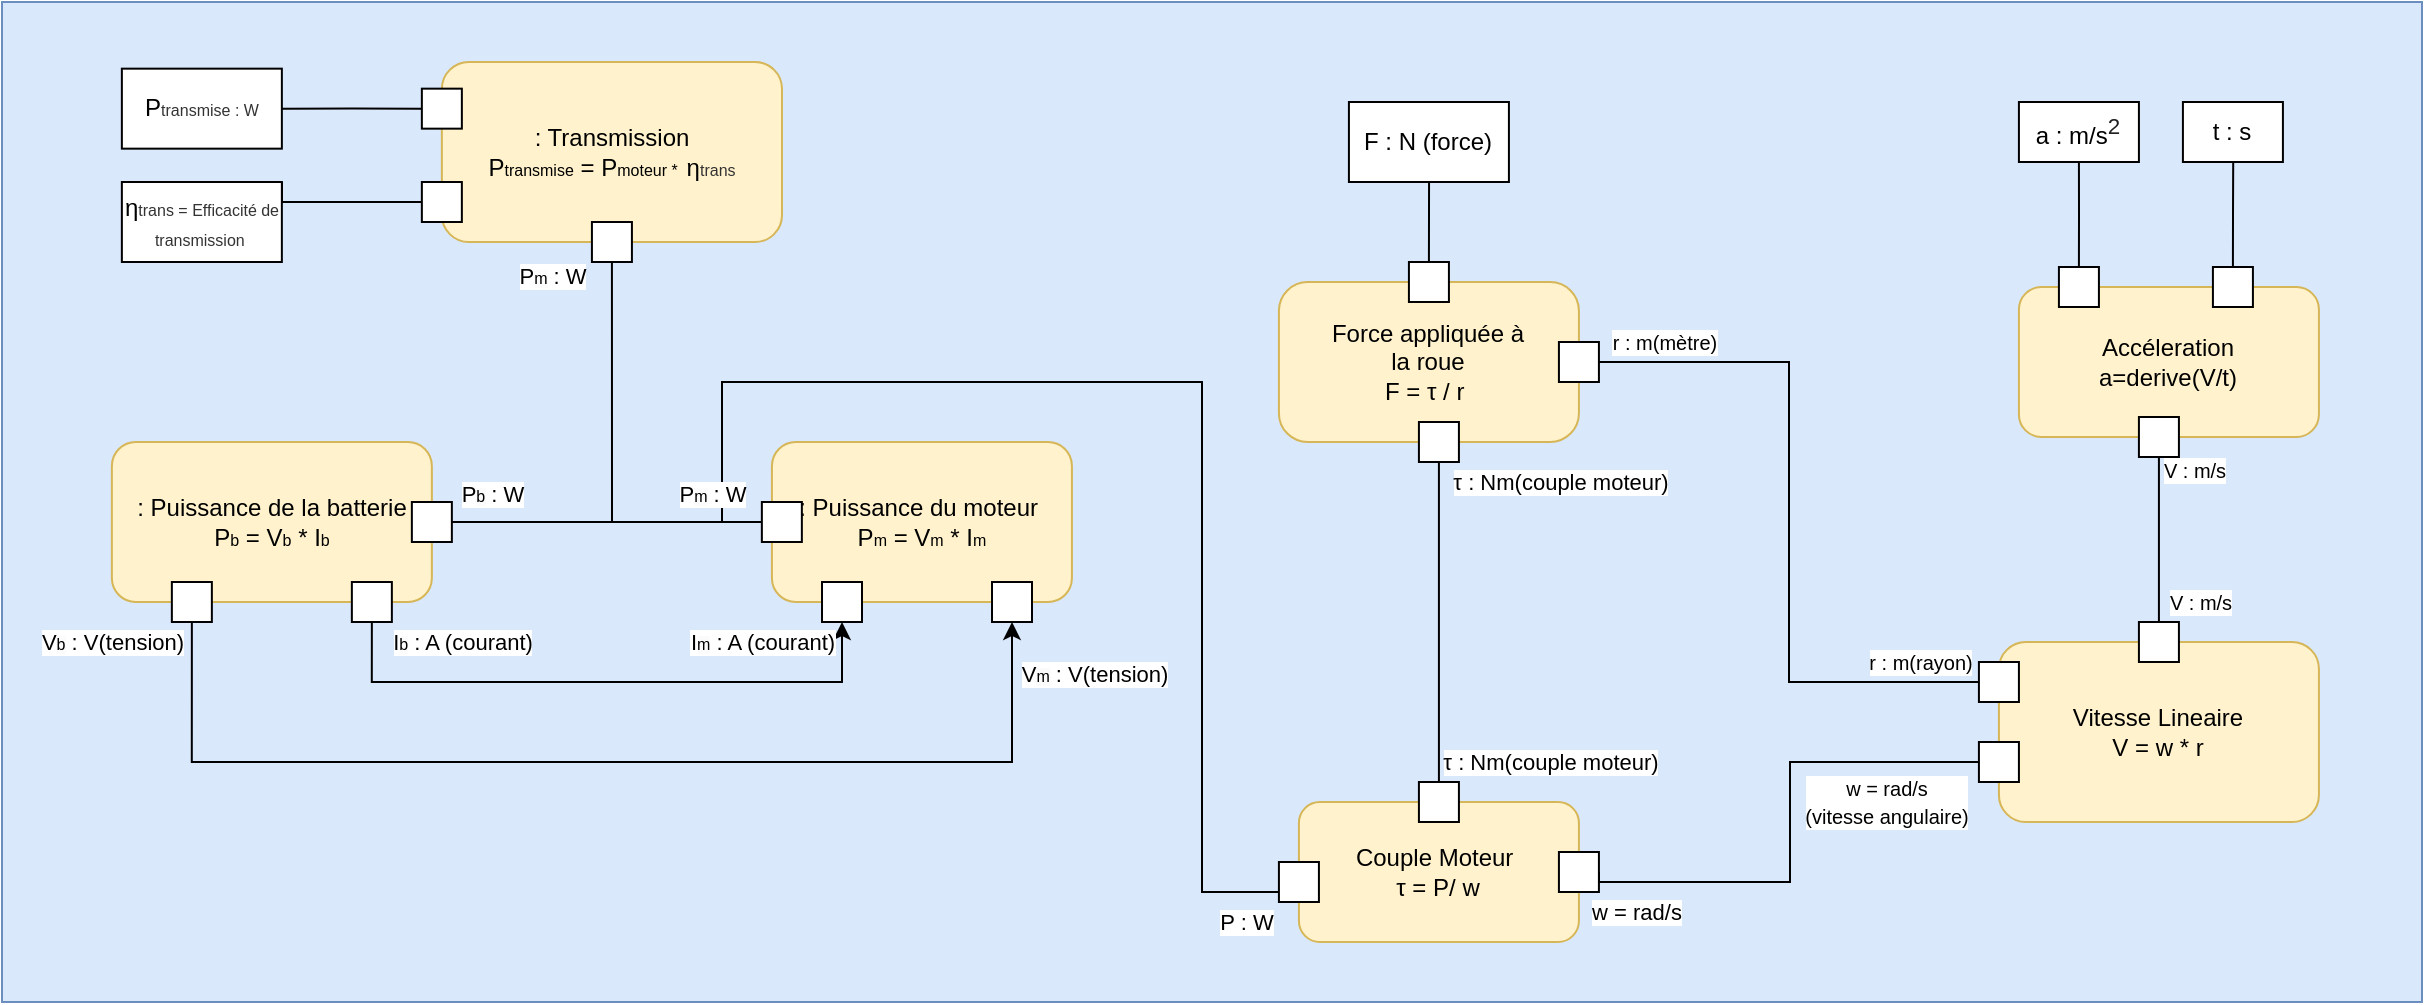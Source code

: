<mxfile version="22.1.20" type="github">
  <diagram name="Page-1" id="2GRAYQbGgwGCQ1bq4cRz">
    <mxGraphModel dx="1059" dy="560" grid="1" gridSize="10" guides="1" tooltips="1" connect="1" arrows="1" fold="1" page="1" pageScale="1" pageWidth="1654" pageHeight="2336" math="0" shadow="0">
      <root>
        <mxCell id="0" />
        <mxCell id="1" parent="0" />
        <mxCell id="86X5GCkm7_wLPRHiC9uI-2" value="" style="rounded=0;whiteSpace=wrap;html=1;fillColor=#dae8fc;strokeColor=#6c8ebf;" vertex="1" parent="1">
          <mxGeometry x="150" y="60" width="1210" height="500" as="geometry" />
        </mxCell>
        <mxCell id="kXwI2ZC2WiuWiQ44R4r5-1" value=": Transmission&lt;br&gt;P&lt;span style=&quot;font-size: 8px;&quot;&gt;transmise&lt;/span&gt;&amp;nbsp;= P&lt;font style=&quot;font-size: 8px;&quot;&gt;moteur *&amp;nbsp;&amp;nbsp;&lt;/font&gt;&lt;font style=&quot;&quot;&gt;η&lt;font style=&quot;border-color: var(--border-color);&quot; color=&quot;#333333&quot;&gt;&lt;span style=&quot;border-color: var(--border-color); font-size: 8px;&quot;&gt;trans&lt;/span&gt;&lt;/font&gt;&lt;br&gt;&lt;/font&gt;" style="rounded=1;whiteSpace=wrap;html=1;fillColor=#fff2cc;strokeColor=#d6b656;" parent="1" vertex="1">
          <mxGeometry x="369.93" y="90" width="170.07" height="90" as="geometry" />
        </mxCell>
        <mxCell id="kXwI2ZC2WiuWiQ44R4r5-34" style="edgeStyle=orthogonalEdgeStyle;rounded=0;orthogonalLoop=1;jettySize=auto;html=1;exitX=0.5;exitY=1;exitDx=0;exitDy=0;entryX=0;entryY=0.5;entryDx=0;entryDy=0;endArrow=none;endFill=0;" parent="1" source="kXwI2ZC2WiuWiQ44R4r5-2" target="kXwI2ZC2WiuWiQ44R4r5-18" edge="1">
          <mxGeometry relative="1" as="geometry">
            <mxPoint x="450.222" y="310" as="targetPoint" />
          </mxGeometry>
        </mxCell>
        <mxCell id="kXwI2ZC2WiuWiQ44R4r5-2" value="" style="strokeColor=inherit;fillColor=inherit;gradientColor=inherit;shape=rect;html=1;fontSize=10;verticalLabelPosition=top;verticalAlign=bottom;" parent="1" vertex="1">
          <mxGeometry x="444.96" y="170" width="20" height="20" as="geometry" />
        </mxCell>
        <mxCell id="kXwI2ZC2WiuWiQ44R4r5-30" style="edgeStyle=orthogonalEdgeStyle;rounded=0;orthogonalLoop=1;jettySize=auto;html=1;exitX=0;exitY=0.5;exitDx=0;exitDy=0;endArrow=none;endFill=0;" parent="1" source="kXwI2ZC2WiuWiQ44R4r5-4" edge="1">
          <mxGeometry relative="1" as="geometry">
            <mxPoint x="290" y="113.362" as="targetPoint" />
          </mxGeometry>
        </mxCell>
        <mxCell id="kXwI2ZC2WiuWiQ44R4r5-4" value="" style="strokeColor=inherit;fillColor=inherit;gradientColor=inherit;shape=rect;html=1;fontSize=10;verticalLabelPosition=top;verticalAlign=bottom;" parent="1" vertex="1">
          <mxGeometry x="359.93" y="103.33" width="20" height="20" as="geometry" />
        </mxCell>
        <mxCell id="kXwI2ZC2WiuWiQ44R4r5-31" style="edgeStyle=orthogonalEdgeStyle;rounded=0;orthogonalLoop=1;jettySize=auto;html=1;exitX=0;exitY=0.5;exitDx=0;exitDy=0;endArrow=none;endFill=0;" parent="1" source="kXwI2ZC2WiuWiQ44R4r5-9" edge="1">
          <mxGeometry relative="1" as="geometry">
            <mxPoint x="290" y="149.884" as="targetPoint" />
            <Array as="points">
              <mxPoint x="290" y="160" />
            </Array>
          </mxGeometry>
        </mxCell>
        <mxCell id="kXwI2ZC2WiuWiQ44R4r5-9" value="" style="strokeColor=inherit;fillColor=inherit;gradientColor=inherit;shape=rect;html=1;fontSize=10;verticalLabelPosition=top;verticalAlign=bottom;" parent="1" vertex="1">
          <mxGeometry x="359.93" y="150" width="20" height="20" as="geometry" />
        </mxCell>
        <mxCell id="kXwI2ZC2WiuWiQ44R4r5-17" value=": Puissance du moteur&amp;nbsp;&lt;br&gt;P&lt;span style=&quot;font-size: 8px;&quot;&gt;m&lt;/span&gt;&amp;nbsp;= V&lt;span style=&quot;font-size: 8px;&quot;&gt;m&lt;/span&gt;&amp;nbsp;* I&lt;span style=&quot;font-size: 8px;&quot;&gt;m&lt;/span&gt;" style="rounded=1;whiteSpace=wrap;html=1;fillColor=#fff2cc;strokeColor=#d6b656;" parent="1" vertex="1">
          <mxGeometry x="534.96" y="280" width="150" height="80" as="geometry" />
        </mxCell>
        <mxCell id="kXwI2ZC2WiuWiQ44R4r5-18" value="" style="strokeColor=inherit;fillColor=inherit;gradientColor=inherit;shape=rect;html=1;fontSize=10;verticalLabelPosition=top;verticalAlign=bottom;" parent="1" vertex="1">
          <mxGeometry x="529.93" y="310" width="20" height="20" as="geometry" />
        </mxCell>
        <mxCell id="kXwI2ZC2WiuWiQ44R4r5-19" value="" style="strokeColor=inherit;fillColor=inherit;gradientColor=inherit;shape=rect;html=1;fontSize=10;verticalLabelPosition=top;verticalAlign=bottom;" parent="1" vertex="1">
          <mxGeometry x="560" y="350" width="20" height="20" as="geometry" />
        </mxCell>
        <mxCell id="kXwI2ZC2WiuWiQ44R4r5-20" value="" style="strokeColor=inherit;fillColor=inherit;gradientColor=inherit;shape=rect;html=1;fontSize=10;verticalLabelPosition=top;verticalAlign=bottom;" parent="1" vertex="1">
          <mxGeometry x="645" y="350" width="20" height="20" as="geometry" />
        </mxCell>
        <mxCell id="kXwI2ZC2WiuWiQ44R4r5-23" value=": Puissance de la batterie&lt;br&gt;P&lt;font style=&quot;font-size: 8px;&quot;&gt;b&lt;/font&gt; = V&lt;font style=&quot;border-color: var(--border-color); font-size: 8px;&quot;&gt;b&lt;/font&gt;&amp;nbsp;* I&lt;font style=&quot;font-size: 8px;&quot;&gt;b&lt;/font&gt;" style="rounded=1;whiteSpace=wrap;html=1;fillColor=#fff2cc;strokeColor=#d6b656;" parent="1" vertex="1">
          <mxGeometry x="204.93" y="280" width="160" height="80" as="geometry" />
        </mxCell>
        <mxCell id="kXwI2ZC2WiuWiQ44R4r5-37" style="edgeStyle=orthogonalEdgeStyle;rounded=0;orthogonalLoop=1;jettySize=auto;html=1;exitX=0.5;exitY=1;exitDx=0;exitDy=0;entryX=0.5;entryY=1;entryDx=0;entryDy=0;" parent="1" source="kXwI2ZC2WiuWiQ44R4r5-24" target="kXwI2ZC2WiuWiQ44R4r5-19" edge="1">
          <mxGeometry relative="1" as="geometry">
            <mxPoint x="570" y="440" as="targetPoint" />
            <Array as="points">
              <mxPoint x="335" y="400" />
              <mxPoint x="570" y="400" />
            </Array>
          </mxGeometry>
        </mxCell>
        <mxCell id="kXwI2ZC2WiuWiQ44R4r5-24" value="" style="strokeColor=inherit;fillColor=inherit;gradientColor=inherit;shape=rect;html=1;fontSize=10;verticalLabelPosition=top;verticalAlign=bottom;" parent="1" vertex="1">
          <mxGeometry x="324.93" y="350" width="20" height="20" as="geometry" />
        </mxCell>
        <mxCell id="kXwI2ZC2WiuWiQ44R4r5-25" value="V&lt;font style=&quot;border-color: var(--border-color); background-color: rgb(251, 251, 251); font-size: 8px;&quot;&gt;b&lt;/font&gt;&amp;nbsp;: V(tension)" style="edgeLabel;html=1;align=center;verticalAlign=middle;resizable=0;points=[];" parent="1" vertex="1" connectable="0">
          <mxGeometry x="204.93" y="380" as="geometry" />
        </mxCell>
        <mxCell id="kXwI2ZC2WiuWiQ44R4r5-38" style="edgeStyle=orthogonalEdgeStyle;rounded=0;orthogonalLoop=1;jettySize=auto;html=1;exitX=0.5;exitY=1;exitDx=0;exitDy=0;entryX=0.5;entryY=1;entryDx=0;entryDy=0;" parent="1" source="kXwI2ZC2WiuWiQ44R4r5-26" target="kXwI2ZC2WiuWiQ44R4r5-20" edge="1">
          <mxGeometry relative="1" as="geometry">
            <mxPoint x="650" y="430" as="targetPoint" />
            <Array as="points">
              <mxPoint x="245" y="440" />
              <mxPoint x="655" y="440" />
            </Array>
          </mxGeometry>
        </mxCell>
        <mxCell id="kXwI2ZC2WiuWiQ44R4r5-26" value="" style="strokeColor=inherit;fillColor=inherit;gradientColor=inherit;shape=rect;html=1;fontSize=10;verticalLabelPosition=top;verticalAlign=bottom;" parent="1" vertex="1">
          <mxGeometry x="234.93" y="350" width="20" height="20" as="geometry" />
        </mxCell>
        <mxCell id="kXwI2ZC2WiuWiQ44R4r5-27" value="P&lt;font style=&quot;border-color: var(--border-color); background-color: rgb(251, 251, 251); font-size: 8px;&quot;&gt;b&lt;/font&gt;&amp;nbsp;: W" style="edgeLabel;html=1;align=center;verticalAlign=middle;resizable=0;points=[];" parent="1" vertex="1" connectable="0">
          <mxGeometry x="398" y="306" as="geometry">
            <mxPoint x="-3" as="offset" />
          </mxGeometry>
        </mxCell>
        <mxCell id="kXwI2ZC2WiuWiQ44R4r5-35" style="edgeStyle=orthogonalEdgeStyle;rounded=0;orthogonalLoop=1;jettySize=auto;html=1;exitX=1;exitY=0.5;exitDx=0;exitDy=0;endArrow=none;endFill=0;entryX=0;entryY=0.75;entryDx=0;entryDy=0;" parent="1" source="kXwI2ZC2WiuWiQ44R4r5-28" target="V_PeOS1h4JGadpfZ_mjA-9" edge="1">
          <mxGeometry relative="1" as="geometry">
            <mxPoint x="750" y="500" as="targetPoint" />
            <Array as="points">
              <mxPoint x="510" y="320" />
              <mxPoint x="510" y="250" />
              <mxPoint x="750" y="250" />
              <mxPoint x="750" y="505" />
            </Array>
          </mxGeometry>
        </mxCell>
        <mxCell id="kXwI2ZC2WiuWiQ44R4r5-28" value="" style="strokeColor=inherit;fillColor=inherit;gradientColor=inherit;shape=rect;html=1;fontSize=10;verticalLabelPosition=top;verticalAlign=bottom;" parent="1" vertex="1">
          <mxGeometry x="354.93" y="310" width="20" height="20" as="geometry" />
        </mxCell>
        <mxCell id="kXwI2ZC2WiuWiQ44R4r5-29" value="I&lt;font style=&quot;border-color: var(--border-color); background-color: rgb(251, 251, 251); font-size: 8px;&quot;&gt;b&lt;/font&gt;&amp;nbsp;: A (courant)" style="edgeLabel;html=1;align=center;verticalAlign=middle;resizable=0;points=[];" parent="1" vertex="1" connectable="0">
          <mxGeometry x="379.93" y="380" as="geometry" />
        </mxCell>
        <mxCell id="kXwI2ZC2WiuWiQ44R4r5-39" value="I&lt;span style=&quot;font-size: 8px; background-color: rgb(251, 251, 251);&quot;&gt;m&lt;/span&gt;&amp;nbsp;: A (courant)" style="edgeLabel;html=1;align=center;verticalAlign=middle;resizable=0;points=[];" parent="1" vertex="1" connectable="0">
          <mxGeometry x="530" y="380.005" as="geometry" />
        </mxCell>
        <mxCell id="kXwI2ZC2WiuWiQ44R4r5-40" value="V&lt;span style=&quot;font-size: 8px; background-color: rgb(251, 251, 251);&quot;&gt;m&lt;/span&gt;&amp;nbsp;: V(tension)" style="edgeLabel;html=1;align=center;verticalAlign=middle;resizable=0;points=[];" parent="1" vertex="1" connectable="0">
          <mxGeometry x="620" y="380.001" as="geometry">
            <mxPoint x="76" y="16" as="offset" />
          </mxGeometry>
        </mxCell>
        <mxCell id="V_PeOS1h4JGadpfZ_mjA-1" value="P&lt;span style=&quot;border-color: var(--border-color); color: rgb(51, 51, 51); font-size: 8px;&quot;&gt;transmise : W&lt;/span&gt;" style="rounded=0;whiteSpace=wrap;html=1;" parent="1" vertex="1">
          <mxGeometry x="209.93" y="93.33" width="80" height="40" as="geometry" />
        </mxCell>
        <mxCell id="V_PeOS1h4JGadpfZ_mjA-2" value="η&lt;font color=&quot;#333333&quot;&gt;&lt;span style=&quot;font-size: 8px;&quot;&gt;trans = Efficacité de transmission&amp;nbsp;&lt;/span&gt;&lt;/font&gt;" style="rounded=0;whiteSpace=wrap;html=1;" parent="1" vertex="1">
          <mxGeometry x="209.93" y="150" width="80" height="40" as="geometry" />
        </mxCell>
        <mxCell id="V_PeOS1h4JGadpfZ_mjA-3" value="P&lt;span style=&quot;font-size: 8px; background-color: rgb(251, 251, 251);&quot;&gt;m&lt;/span&gt;&amp;nbsp;: W" style="edgeLabel;html=1;align=center;verticalAlign=middle;resizable=0;points=[];" parent="1" vertex="1" connectable="0">
          <mxGeometry x="399.93" y="310" as="geometry">
            <mxPoint x="25" y="-113" as="offset" />
          </mxGeometry>
        </mxCell>
        <mxCell id="V_PeOS1h4JGadpfZ_mjA-4" value="P&lt;span style=&quot;font-size: 8px; background-color: rgb(251, 251, 251);&quot;&gt;m&lt;/span&gt;&amp;nbsp;: W" style="edgeLabel;html=1;align=center;verticalAlign=middle;resizable=0;points=[];" parent="1" vertex="1" connectable="0">
          <mxGeometry x="480.0" y="419" as="geometry">
            <mxPoint x="25" y="-113" as="offset" />
          </mxGeometry>
        </mxCell>
        <mxCell id="V_PeOS1h4JGadpfZ_mjA-5" value="Force appliquée&amp;nbsp;à &lt;br&gt;la roue&lt;br&gt;F = τ / r&amp;nbsp;" style="rounded=1;whiteSpace=wrap;html=1;arcSize=18;fillColor=#fff2cc;strokeColor=#d6b656;" parent="1" vertex="1">
          <mxGeometry x="788.46" y="200" width="150" height="80" as="geometry" />
        </mxCell>
        <mxCell id="V_PeOS1h4JGadpfZ_mjA-6" value="Vitesse Lineaire&lt;br&gt;V = w * r" style="rounded=1;whiteSpace=wrap;html=1;fillColor=#fff2cc;strokeColor=#d6b656;" parent="1" vertex="1">
          <mxGeometry x="1148.46" y="380.0" width="160" height="90" as="geometry" />
        </mxCell>
        <mxCell id="V_PeOS1h4JGadpfZ_mjA-7" value="Couple Moteur&amp;nbsp;&lt;br&gt;τ = P/ w" style="rounded=1;whiteSpace=wrap;html=1;fillColor=#fff2cc;strokeColor=#d6b656;" parent="1" vertex="1">
          <mxGeometry x="798.46" y="460.0" width="140" height="70" as="geometry" />
        </mxCell>
        <mxCell id="V_PeOS1h4JGadpfZ_mjA-8" value="P : W" style="edgeLabel;html=1;align=center;verticalAlign=middle;resizable=0;points=[];" parent="1" vertex="1" connectable="0">
          <mxGeometry x="771.537" y="520" as="geometry" />
        </mxCell>
        <mxCell id="V_PeOS1h4JGadpfZ_mjA-9" value="" style="strokeColor=inherit;fillColor=inherit;gradientColor=inherit;shape=rect;html=1;fontSize=10;verticalLabelPosition=top;verticalAlign=bottom;" parent="1" vertex="1">
          <mxGeometry x="788.46" y="490.0" width="20" height="20" as="geometry" />
        </mxCell>
        <mxCell id="V_PeOS1h4JGadpfZ_mjA-10" value="" style="strokeColor=inherit;fillColor=inherit;gradientColor=inherit;shape=rect;html=1;fontSize=10;verticalLabelPosition=top;verticalAlign=bottom;" parent="1" vertex="1">
          <mxGeometry x="928.46" y="230" width="20" height="20" as="geometry" />
        </mxCell>
        <mxCell id="V_PeOS1h4JGadpfZ_mjA-11" style="edgeStyle=orthogonalEdgeStyle;rounded=0;orthogonalLoop=1;jettySize=auto;html=1;exitX=0;exitY=0.5;exitDx=0;exitDy=0;entryX=1;entryY=0.5;entryDx=0;entryDy=0;endArrow=none;endFill=0;" parent="1" source="V_PeOS1h4JGadpfZ_mjA-14" target="V_PeOS1h4JGadpfZ_mjA-25" edge="1">
          <mxGeometry relative="1" as="geometry">
            <Array as="points">
              <mxPoint x="1044" y="440" />
              <mxPoint x="1044" y="500" />
              <mxPoint x="948" y="500" />
            </Array>
          </mxGeometry>
        </mxCell>
        <mxCell id="V_PeOS1h4JGadpfZ_mjA-12" value="&lt;font style=&quot;font-size: 10px;&quot;&gt;w = rad/s &lt;br&gt;(vitesse angulaire)&lt;/font&gt;" style="edgeLabel;html=1;align=center;verticalAlign=middle;resizable=0;points=[];" parent="V_PeOS1h4JGadpfZ_mjA-11" vertex="1" connectable="0">
          <mxGeometry x="-0.692" y="2" relative="1" as="geometry">
            <mxPoint x="-7" y="18" as="offset" />
          </mxGeometry>
        </mxCell>
        <mxCell id="V_PeOS1h4JGadpfZ_mjA-13" value="w = rad/s" style="edgeLabel;html=1;align=center;verticalAlign=middle;resizable=0;points=[];" parent="V_PeOS1h4JGadpfZ_mjA-11" vertex="1" connectable="0">
          <mxGeometry x="0.818" y="1" relative="1" as="geometry">
            <mxPoint y="14" as="offset" />
          </mxGeometry>
        </mxCell>
        <mxCell id="V_PeOS1h4JGadpfZ_mjA-14" value="" style="strokeColor=inherit;fillColor=inherit;gradientColor=inherit;shape=rect;html=1;fontSize=10;verticalLabelPosition=top;verticalAlign=bottom;" parent="1" vertex="1">
          <mxGeometry x="1138.46" y="430.0" width="20" height="20" as="geometry" />
        </mxCell>
        <mxCell id="V_PeOS1h4JGadpfZ_mjA-15" style="edgeStyle=orthogonalEdgeStyle;rounded=0;orthogonalLoop=1;jettySize=auto;html=1;exitX=0;exitY=0.5;exitDx=0;exitDy=0;entryX=1;entryY=0.5;entryDx=0;entryDy=0;endArrow=none;endFill=0;" parent="1" source="V_PeOS1h4JGadpfZ_mjA-17" target="V_PeOS1h4JGadpfZ_mjA-10" edge="1">
          <mxGeometry relative="1" as="geometry" />
        </mxCell>
        <mxCell id="V_PeOS1h4JGadpfZ_mjA-16" value="&lt;font style=&quot;font-size: 10px;&quot;&gt;r : m(mètre)&lt;/font&gt;" style="edgeLabel;html=1;align=center;verticalAlign=middle;resizable=0;points=[];" parent="V_PeOS1h4JGadpfZ_mjA-15" vertex="1" connectable="0">
          <mxGeometry x="0.837" y="3" relative="1" as="geometry">
            <mxPoint x="4" y="-13" as="offset" />
          </mxGeometry>
        </mxCell>
        <mxCell id="V_PeOS1h4JGadpfZ_mjA-17" value="" style="strokeColor=inherit;fillColor=inherit;gradientColor=inherit;shape=rect;html=1;fontSize=10;verticalLabelPosition=top;verticalAlign=bottom;" parent="1" vertex="1">
          <mxGeometry x="1138.46" y="390.0" width="20" height="20" as="geometry" />
        </mxCell>
        <mxCell id="V_PeOS1h4JGadpfZ_mjA-18" value="" style="strokeColor=inherit;fillColor=inherit;gradientColor=inherit;shape=rect;html=1;fontSize=10;verticalLabelPosition=top;verticalAlign=bottom;" parent="1" vertex="1">
          <mxGeometry x="858.46" y="450.0" width="20" height="20" as="geometry" />
        </mxCell>
        <mxCell id="V_PeOS1h4JGadpfZ_mjA-19" style="edgeStyle=orthogonalEdgeStyle;rounded=0;orthogonalLoop=1;jettySize=auto;html=1;exitX=0.5;exitY=0;exitDx=0;exitDy=0;endArrow=none;endFill=0;" parent="1" source="V_PeOS1h4JGadpfZ_mjA-20" edge="1">
          <mxGeometry relative="1" as="geometry">
            <mxPoint x="863.551" y="140" as="targetPoint" />
          </mxGeometry>
        </mxCell>
        <mxCell id="V_PeOS1h4JGadpfZ_mjA-20" value="" style="strokeColor=inherit;fillColor=inherit;gradientColor=inherit;shape=rect;html=1;fontSize=10;verticalLabelPosition=top;verticalAlign=bottom;" parent="1" vertex="1">
          <mxGeometry x="853.46" y="190" width="20" height="20" as="geometry" />
        </mxCell>
        <mxCell id="V_PeOS1h4JGadpfZ_mjA-21" style="edgeStyle=orthogonalEdgeStyle;rounded=0;orthogonalLoop=1;jettySize=auto;html=1;exitX=0.5;exitY=1;exitDx=0;exitDy=0;entryX=0.5;entryY=0;entryDx=0;entryDy=0;endArrow=none;endFill=0;" parent="1" source="V_PeOS1h4JGadpfZ_mjA-24" target="V_PeOS1h4JGadpfZ_mjA-18" edge="1">
          <mxGeometry relative="1" as="geometry" />
        </mxCell>
        <mxCell id="V_PeOS1h4JGadpfZ_mjA-22" value="τ : Nm(couple moteur)" style="edgeLabel;html=1;align=center;verticalAlign=middle;resizable=0;points=[];" parent="V_PeOS1h4JGadpfZ_mjA-21" vertex="1" connectable="0">
          <mxGeometry x="0.859" y="1" relative="1" as="geometry">
            <mxPoint x="54" y="1" as="offset" />
          </mxGeometry>
        </mxCell>
        <mxCell id="V_PeOS1h4JGadpfZ_mjA-23" value="τ : Nm(couple moteur)" style="edgeLabel;html=1;align=center;verticalAlign=middle;resizable=0;points=[];" parent="V_PeOS1h4JGadpfZ_mjA-21" vertex="1" connectable="0">
          <mxGeometry x="-0.881" relative="1" as="geometry">
            <mxPoint x="60" as="offset" />
          </mxGeometry>
        </mxCell>
        <mxCell id="V_PeOS1h4JGadpfZ_mjA-24" value="" style="strokeColor=inherit;fillColor=inherit;gradientColor=inherit;shape=rect;html=1;fontSize=10;verticalLabelPosition=top;verticalAlign=bottom;" parent="1" vertex="1">
          <mxGeometry x="858.46" y="270.0" width="20" height="20" as="geometry" />
        </mxCell>
        <mxCell id="V_PeOS1h4JGadpfZ_mjA-25" value="" style="strokeColor=inherit;fillColor=inherit;gradientColor=inherit;shape=rect;html=1;fontSize=10;verticalLabelPosition=top;verticalAlign=bottom;" parent="1" vertex="1">
          <mxGeometry x="928.46" y="485.0" width="20" height="20" as="geometry" />
        </mxCell>
        <mxCell id="V_PeOS1h4JGadpfZ_mjA-26" value="Accéleration&lt;br&gt;a=derive(V/t)" style="rounded=1;whiteSpace=wrap;html=1;fillColor=#fff2cc;strokeColor=#d6b656;" parent="1" vertex="1">
          <mxGeometry x="1158.46" y="202.5" width="150" height="75" as="geometry" />
        </mxCell>
        <mxCell id="V_PeOS1h4JGadpfZ_mjA-27" style="edgeStyle=orthogonalEdgeStyle;rounded=0;orthogonalLoop=1;jettySize=auto;html=1;exitX=0.5;exitY=1;exitDx=0;exitDy=0;entryX=0.5;entryY=0;entryDx=0;entryDy=0;endArrow=none;endFill=0;" parent="1" source="V_PeOS1h4JGadpfZ_mjA-30" target="V_PeOS1h4JGadpfZ_mjA-35" edge="1">
          <mxGeometry relative="1" as="geometry">
            <Array as="points" />
          </mxGeometry>
        </mxCell>
        <mxCell id="V_PeOS1h4JGadpfZ_mjA-28" value="&lt;font style=&quot;font-size: 10px;&quot;&gt;V : m/s&lt;/font&gt;" style="edgeLabel;html=1;align=center;verticalAlign=middle;resizable=0;points=[];" parent="V_PeOS1h4JGadpfZ_mjA-27" vertex="1" connectable="0">
          <mxGeometry x="-0.721" y="-1" relative="1" as="geometry">
            <mxPoint x="18" y="-5" as="offset" />
          </mxGeometry>
        </mxCell>
        <mxCell id="V_PeOS1h4JGadpfZ_mjA-29" value="&lt;font style=&quot;font-size: 10px;&quot;&gt;V : m/s&lt;/font&gt;" style="edgeLabel;html=1;align=center;verticalAlign=middle;resizable=0;points=[];" parent="V_PeOS1h4JGadpfZ_mjA-27" vertex="1" connectable="0">
          <mxGeometry x="0.749" y="-2" relative="1" as="geometry">
            <mxPoint x="22" as="offset" />
          </mxGeometry>
        </mxCell>
        <mxCell id="V_PeOS1h4JGadpfZ_mjA-30" value="" style="strokeColor=inherit;fillColor=inherit;gradientColor=inherit;shape=rect;html=1;fontSize=10;verticalLabelPosition=top;verticalAlign=bottom;" parent="1" vertex="1">
          <mxGeometry x="1218.46" y="267.5" width="20" height="20" as="geometry" />
        </mxCell>
        <mxCell id="V_PeOS1h4JGadpfZ_mjA-31" style="edgeStyle=orthogonalEdgeStyle;rounded=0;orthogonalLoop=1;jettySize=auto;html=1;exitX=0.5;exitY=0;exitDx=0;exitDy=0;endArrow=none;endFill=0;" parent="1" source="V_PeOS1h4JGadpfZ_mjA-32" edge="1">
          <mxGeometry relative="1" as="geometry">
            <mxPoint x="1188.46" y="140" as="targetPoint" />
          </mxGeometry>
        </mxCell>
        <mxCell id="V_PeOS1h4JGadpfZ_mjA-32" value="" style="strokeColor=inherit;fillColor=inherit;gradientColor=inherit;shape=rect;html=1;fontSize=10;verticalLabelPosition=top;verticalAlign=bottom;" parent="1" vertex="1">
          <mxGeometry x="1178.46" y="192.5" width="20" height="20" as="geometry" />
        </mxCell>
        <mxCell id="V_PeOS1h4JGadpfZ_mjA-33" style="edgeStyle=orthogonalEdgeStyle;rounded=0;orthogonalLoop=1;jettySize=auto;html=1;exitX=0.5;exitY=0;exitDx=0;exitDy=0;endArrow=none;endFill=0;" parent="1" source="V_PeOS1h4JGadpfZ_mjA-34" edge="1">
          <mxGeometry relative="1" as="geometry">
            <mxPoint x="1265.603" y="140" as="targetPoint" />
          </mxGeometry>
        </mxCell>
        <mxCell id="V_PeOS1h4JGadpfZ_mjA-34" value="" style="strokeColor=inherit;fillColor=inherit;gradientColor=inherit;shape=rect;html=1;fontSize=10;verticalLabelPosition=top;verticalAlign=bottom;" parent="1" vertex="1">
          <mxGeometry x="1255.46" y="192.5" width="20" height="20" as="geometry" />
        </mxCell>
        <mxCell id="V_PeOS1h4JGadpfZ_mjA-35" value="" style="strokeColor=inherit;fillColor=inherit;gradientColor=inherit;shape=rect;html=1;fontSize=10;verticalLabelPosition=top;verticalAlign=bottom;" parent="1" vertex="1">
          <mxGeometry x="1218.46" y="370.0" width="20" height="20" as="geometry" />
        </mxCell>
        <mxCell id="V_PeOS1h4JGadpfZ_mjA-36" value="F : N (force)" style="rounded=0;whiteSpace=wrap;html=1;" parent="1" vertex="1">
          <mxGeometry x="823.46" y="110.0" width="80" height="40" as="geometry" />
        </mxCell>
        <mxCell id="V_PeOS1h4JGadpfZ_mjA-37" value="&lt;font style=&quot;font-size: 10px;&quot;&gt;r : m(rayon)&lt;/font&gt;" style="edgeLabel;html=1;align=center;verticalAlign=middle;resizable=0;points=[];" parent="1" vertex="1" connectable="0">
          <mxGeometry x="1108.461" y="390.0" as="geometry" />
        </mxCell>
        <mxCell id="V_PeOS1h4JGadpfZ_mjA-38" value="a :&amp;nbsp;m/s&lt;sup style=&quot;line-height: 1; font-size: 11.2px; color: rgb(32, 33, 34); font-family: sans-serif; text-align: start; background-color: rgb(255, 255, 255);&quot;&gt;2&lt;/sup&gt;" style="rounded=0;whiteSpace=wrap;html=1;" parent="1" vertex="1">
          <mxGeometry x="1158.46" y="110.0" width="60" height="30" as="geometry" />
        </mxCell>
        <mxCell id="V_PeOS1h4JGadpfZ_mjA-39" value="t : s" style="rounded=0;whiteSpace=wrap;html=1;" parent="1" vertex="1">
          <mxGeometry x="1240.46" y="110.0" width="50" height="30" as="geometry" />
        </mxCell>
      </root>
    </mxGraphModel>
  </diagram>
</mxfile>
